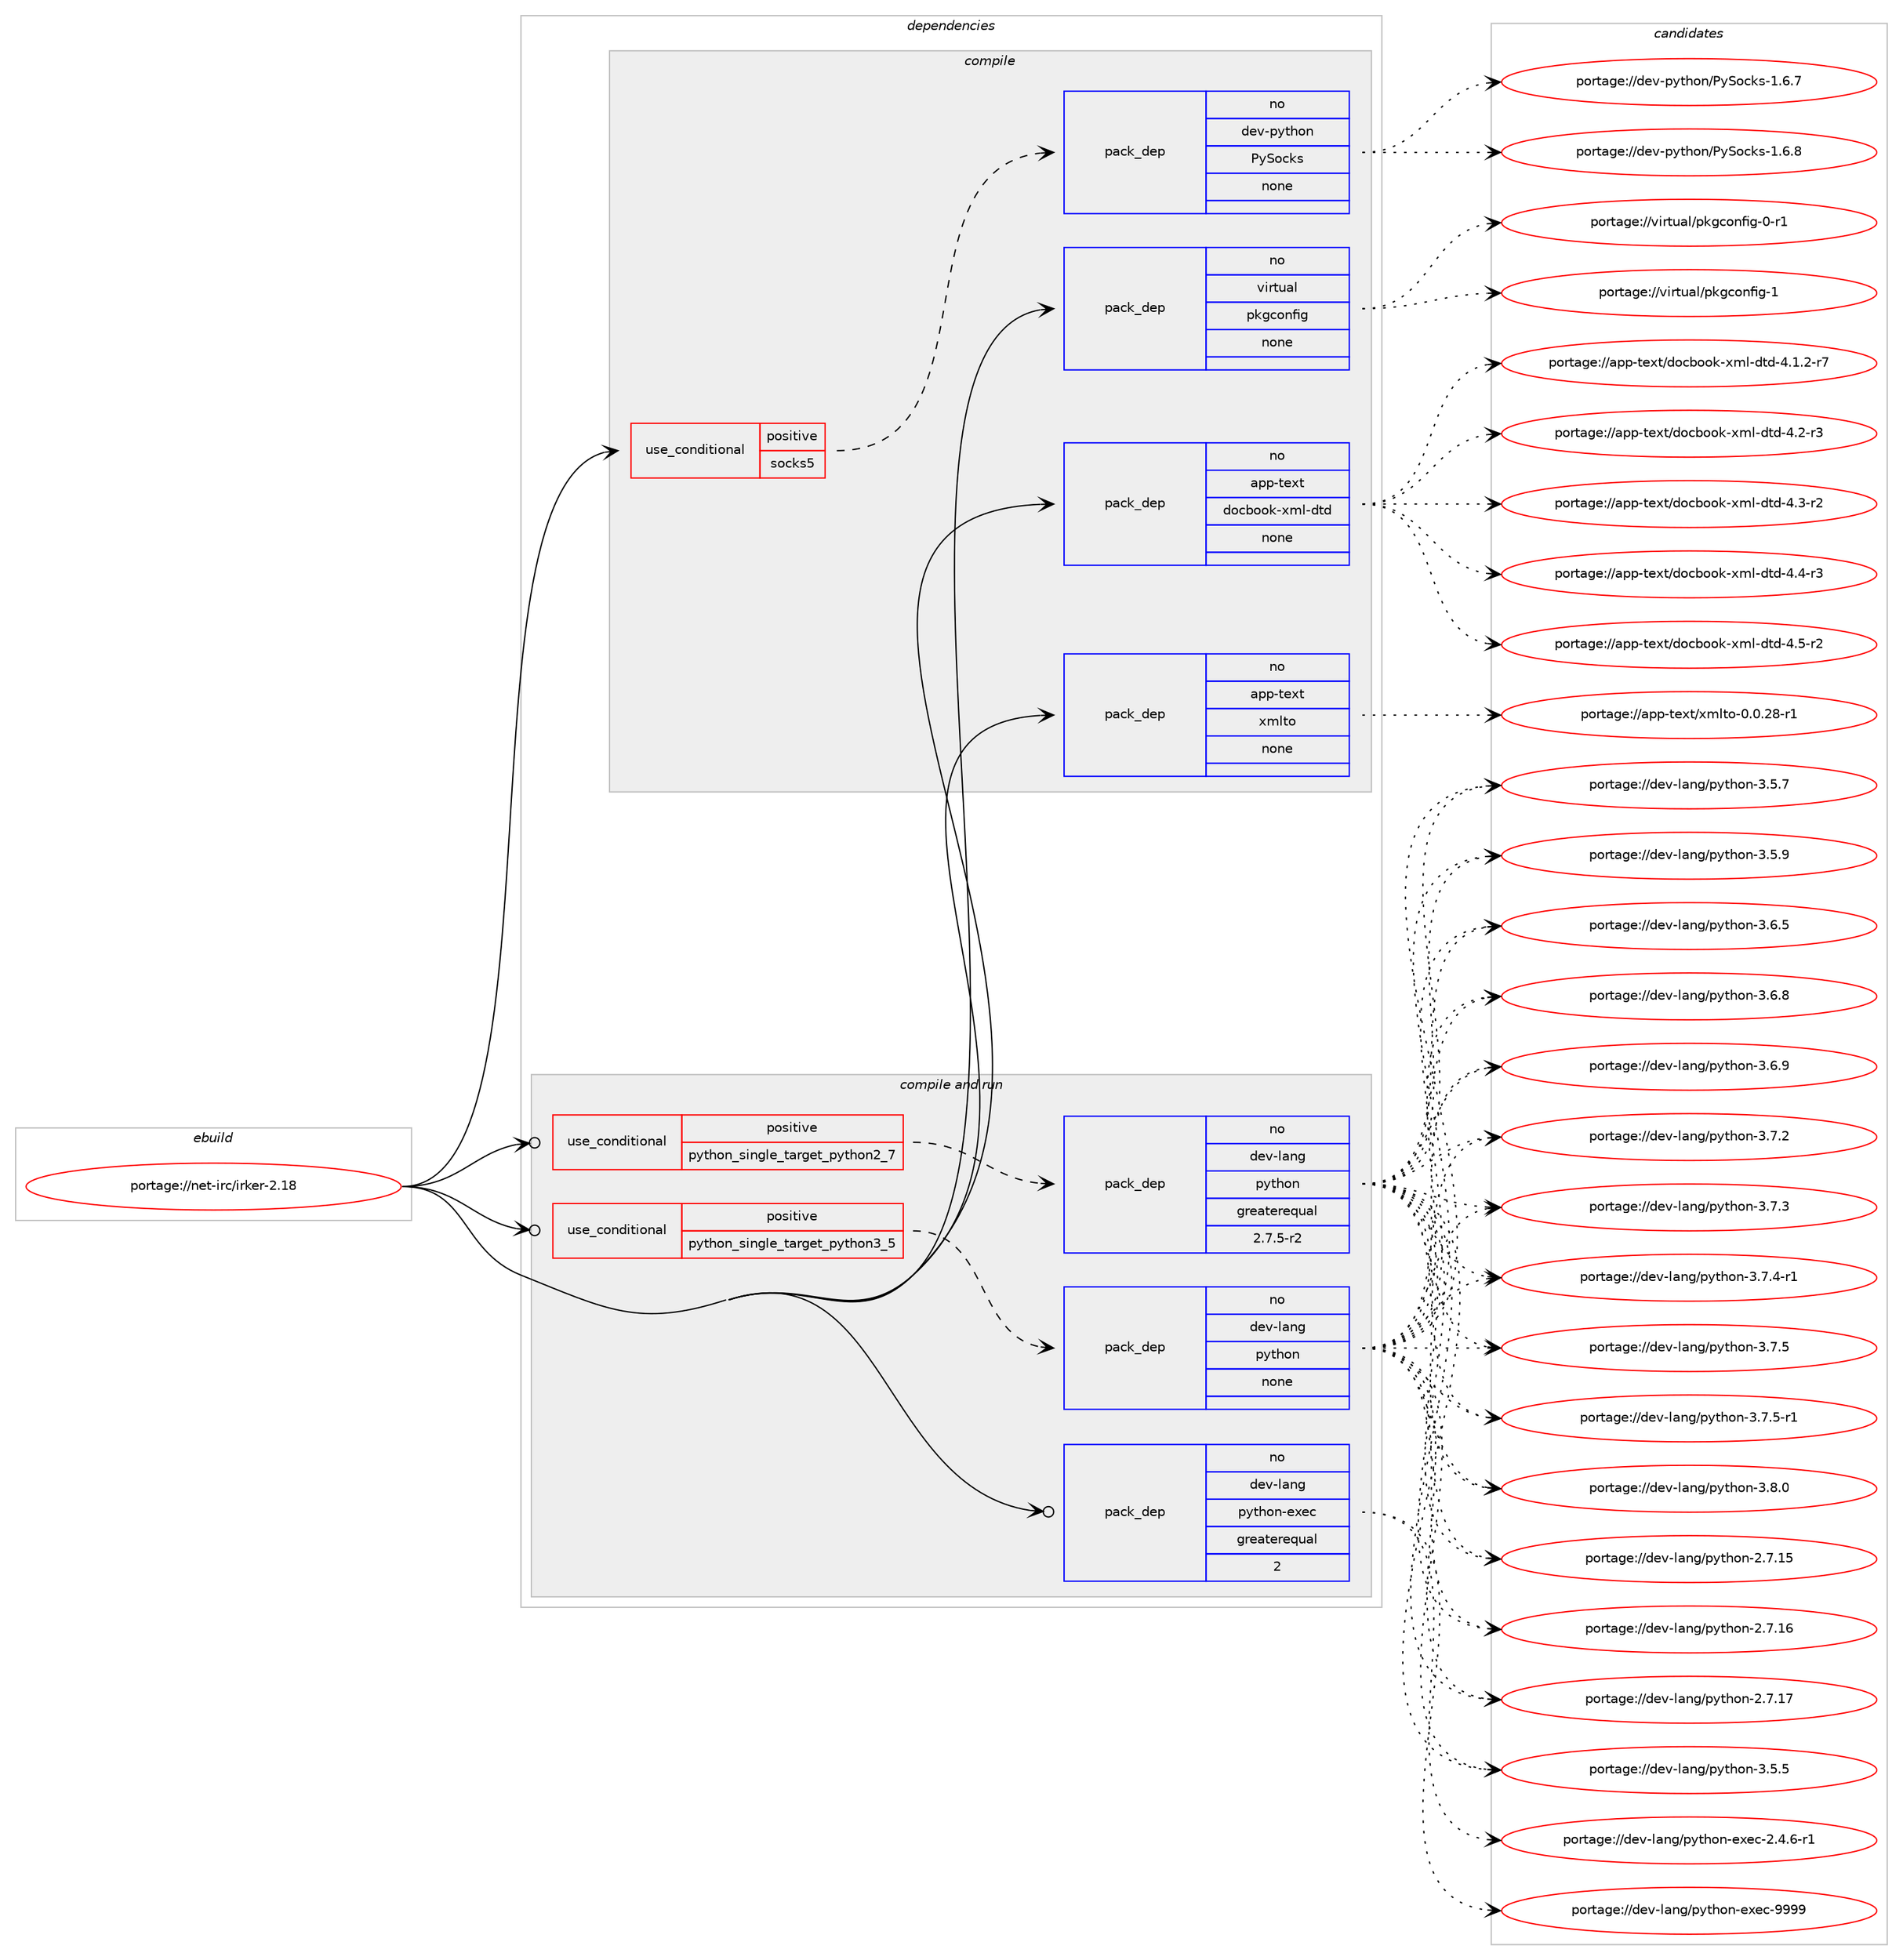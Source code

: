 digraph prolog {

# *************
# Graph options
# *************

newrank=true;
concentrate=true;
compound=true;
graph [rankdir=LR,fontname=Helvetica,fontsize=10,ranksep=1.5];#, ranksep=2.5, nodesep=0.2];
edge  [arrowhead=vee];
node  [fontname=Helvetica,fontsize=10];

# **********
# The ebuild
# **********

subgraph cluster_leftcol {
color=gray;
rank=same;
label=<<i>ebuild</i>>;
id [label="portage://net-irc/irker-2.18", color=red, width=4, href="../net-irc/irker-2.18.svg"];
}

# ****************
# The dependencies
# ****************

subgraph cluster_midcol {
color=gray;
label=<<i>dependencies</i>>;
subgraph cluster_compile {
fillcolor="#eeeeee";
style=filled;
label=<<i>compile</i>>;
subgraph cond89204 {
dependency356998 [label=<<TABLE BORDER="0" CELLBORDER="1" CELLSPACING="0" CELLPADDING="4"><TR><TD ROWSPAN="3" CELLPADDING="10">use_conditional</TD></TR><TR><TD>positive</TD></TR><TR><TD>socks5</TD></TR></TABLE>>, shape=none, color=red];
subgraph pack261889 {
dependency356999 [label=<<TABLE BORDER="0" CELLBORDER="1" CELLSPACING="0" CELLPADDING="4" WIDTH="220"><TR><TD ROWSPAN="6" CELLPADDING="30">pack_dep</TD></TR><TR><TD WIDTH="110">no</TD></TR><TR><TD>dev-python</TD></TR><TR><TD>PySocks</TD></TR><TR><TD>none</TD></TR><TR><TD></TD></TR></TABLE>>, shape=none, color=blue];
}
dependency356998:e -> dependency356999:w [weight=20,style="dashed",arrowhead="vee"];
}
id:e -> dependency356998:w [weight=20,style="solid",arrowhead="vee"];
subgraph pack261890 {
dependency357000 [label=<<TABLE BORDER="0" CELLBORDER="1" CELLSPACING="0" CELLPADDING="4" WIDTH="220"><TR><TD ROWSPAN="6" CELLPADDING="30">pack_dep</TD></TR><TR><TD WIDTH="110">no</TD></TR><TR><TD>app-text</TD></TR><TR><TD>docbook-xml-dtd</TD></TR><TR><TD>none</TD></TR><TR><TD></TD></TR></TABLE>>, shape=none, color=blue];
}
id:e -> dependency357000:w [weight=20,style="solid",arrowhead="vee"];
subgraph pack261891 {
dependency357001 [label=<<TABLE BORDER="0" CELLBORDER="1" CELLSPACING="0" CELLPADDING="4" WIDTH="220"><TR><TD ROWSPAN="6" CELLPADDING="30">pack_dep</TD></TR><TR><TD WIDTH="110">no</TD></TR><TR><TD>app-text</TD></TR><TR><TD>xmlto</TD></TR><TR><TD>none</TD></TR><TR><TD></TD></TR></TABLE>>, shape=none, color=blue];
}
id:e -> dependency357001:w [weight=20,style="solid",arrowhead="vee"];
subgraph pack261892 {
dependency357002 [label=<<TABLE BORDER="0" CELLBORDER="1" CELLSPACING="0" CELLPADDING="4" WIDTH="220"><TR><TD ROWSPAN="6" CELLPADDING="30">pack_dep</TD></TR><TR><TD WIDTH="110">no</TD></TR><TR><TD>virtual</TD></TR><TR><TD>pkgconfig</TD></TR><TR><TD>none</TD></TR><TR><TD></TD></TR></TABLE>>, shape=none, color=blue];
}
id:e -> dependency357002:w [weight=20,style="solid",arrowhead="vee"];
}
subgraph cluster_compileandrun {
fillcolor="#eeeeee";
style=filled;
label=<<i>compile and run</i>>;
subgraph cond89205 {
dependency357003 [label=<<TABLE BORDER="0" CELLBORDER="1" CELLSPACING="0" CELLPADDING="4"><TR><TD ROWSPAN="3" CELLPADDING="10">use_conditional</TD></TR><TR><TD>positive</TD></TR><TR><TD>python_single_target_python2_7</TD></TR></TABLE>>, shape=none, color=red];
subgraph pack261893 {
dependency357004 [label=<<TABLE BORDER="0" CELLBORDER="1" CELLSPACING="0" CELLPADDING="4" WIDTH="220"><TR><TD ROWSPAN="6" CELLPADDING="30">pack_dep</TD></TR><TR><TD WIDTH="110">no</TD></TR><TR><TD>dev-lang</TD></TR><TR><TD>python</TD></TR><TR><TD>greaterequal</TD></TR><TR><TD>2.7.5-r2</TD></TR></TABLE>>, shape=none, color=blue];
}
dependency357003:e -> dependency357004:w [weight=20,style="dashed",arrowhead="vee"];
}
id:e -> dependency357003:w [weight=20,style="solid",arrowhead="odotvee"];
subgraph cond89206 {
dependency357005 [label=<<TABLE BORDER="0" CELLBORDER="1" CELLSPACING="0" CELLPADDING="4"><TR><TD ROWSPAN="3" CELLPADDING="10">use_conditional</TD></TR><TR><TD>positive</TD></TR><TR><TD>python_single_target_python3_5</TD></TR></TABLE>>, shape=none, color=red];
subgraph pack261894 {
dependency357006 [label=<<TABLE BORDER="0" CELLBORDER="1" CELLSPACING="0" CELLPADDING="4" WIDTH="220"><TR><TD ROWSPAN="6" CELLPADDING="30">pack_dep</TD></TR><TR><TD WIDTH="110">no</TD></TR><TR><TD>dev-lang</TD></TR><TR><TD>python</TD></TR><TR><TD>none</TD></TR><TR><TD></TD></TR></TABLE>>, shape=none, color=blue];
}
dependency357005:e -> dependency357006:w [weight=20,style="dashed",arrowhead="vee"];
}
id:e -> dependency357005:w [weight=20,style="solid",arrowhead="odotvee"];
subgraph pack261895 {
dependency357007 [label=<<TABLE BORDER="0" CELLBORDER="1" CELLSPACING="0" CELLPADDING="4" WIDTH="220"><TR><TD ROWSPAN="6" CELLPADDING="30">pack_dep</TD></TR><TR><TD WIDTH="110">no</TD></TR><TR><TD>dev-lang</TD></TR><TR><TD>python-exec</TD></TR><TR><TD>greaterequal</TD></TR><TR><TD>2</TD></TR></TABLE>>, shape=none, color=blue];
}
id:e -> dependency357007:w [weight=20,style="solid",arrowhead="odotvee"];
}
subgraph cluster_run {
fillcolor="#eeeeee";
style=filled;
label=<<i>run</i>>;
}
}

# **************
# The candidates
# **************

subgraph cluster_choices {
rank=same;
color=gray;
label=<<i>candidates</i>>;

subgraph choice261889 {
color=black;
nodesep=1;
choiceportage1001011184511212111610411111047801218311199107115454946544655 [label="portage://dev-python/PySocks-1.6.7", color=red, width=4,href="../dev-python/PySocks-1.6.7.svg"];
choiceportage1001011184511212111610411111047801218311199107115454946544656 [label="portage://dev-python/PySocks-1.6.8", color=red, width=4,href="../dev-python/PySocks-1.6.8.svg"];
dependency356999:e -> choiceportage1001011184511212111610411111047801218311199107115454946544655:w [style=dotted,weight="100"];
dependency356999:e -> choiceportage1001011184511212111610411111047801218311199107115454946544656:w [style=dotted,weight="100"];
}
subgraph choice261890 {
color=black;
nodesep=1;
choiceportage971121124511610112011647100111999811111110745120109108451001161004552464946504511455 [label="portage://app-text/docbook-xml-dtd-4.1.2-r7", color=red, width=4,href="../app-text/docbook-xml-dtd-4.1.2-r7.svg"];
choiceportage97112112451161011201164710011199981111111074512010910845100116100455246504511451 [label="portage://app-text/docbook-xml-dtd-4.2-r3", color=red, width=4,href="../app-text/docbook-xml-dtd-4.2-r3.svg"];
choiceportage97112112451161011201164710011199981111111074512010910845100116100455246514511450 [label="portage://app-text/docbook-xml-dtd-4.3-r2", color=red, width=4,href="../app-text/docbook-xml-dtd-4.3-r2.svg"];
choiceportage97112112451161011201164710011199981111111074512010910845100116100455246524511451 [label="portage://app-text/docbook-xml-dtd-4.4-r3", color=red, width=4,href="../app-text/docbook-xml-dtd-4.4-r3.svg"];
choiceportage97112112451161011201164710011199981111111074512010910845100116100455246534511450 [label="portage://app-text/docbook-xml-dtd-4.5-r2", color=red, width=4,href="../app-text/docbook-xml-dtd-4.5-r2.svg"];
dependency357000:e -> choiceportage971121124511610112011647100111999811111110745120109108451001161004552464946504511455:w [style=dotted,weight="100"];
dependency357000:e -> choiceportage97112112451161011201164710011199981111111074512010910845100116100455246504511451:w [style=dotted,weight="100"];
dependency357000:e -> choiceportage97112112451161011201164710011199981111111074512010910845100116100455246514511450:w [style=dotted,weight="100"];
dependency357000:e -> choiceportage97112112451161011201164710011199981111111074512010910845100116100455246524511451:w [style=dotted,weight="100"];
dependency357000:e -> choiceportage97112112451161011201164710011199981111111074512010910845100116100455246534511450:w [style=dotted,weight="100"];
}
subgraph choice261891 {
color=black;
nodesep=1;
choiceportage971121124511610112011647120109108116111454846484650564511449 [label="portage://app-text/xmlto-0.0.28-r1", color=red, width=4,href="../app-text/xmlto-0.0.28-r1.svg"];
dependency357001:e -> choiceportage971121124511610112011647120109108116111454846484650564511449:w [style=dotted,weight="100"];
}
subgraph choice261892 {
color=black;
nodesep=1;
choiceportage11810511411611797108471121071039911111010210510345484511449 [label="portage://virtual/pkgconfig-0-r1", color=red, width=4,href="../virtual/pkgconfig-0-r1.svg"];
choiceportage1181051141161179710847112107103991111101021051034549 [label="portage://virtual/pkgconfig-1", color=red, width=4,href="../virtual/pkgconfig-1.svg"];
dependency357002:e -> choiceportage11810511411611797108471121071039911111010210510345484511449:w [style=dotted,weight="100"];
dependency357002:e -> choiceportage1181051141161179710847112107103991111101021051034549:w [style=dotted,weight="100"];
}
subgraph choice261893 {
color=black;
nodesep=1;
choiceportage10010111845108971101034711212111610411111045504655464953 [label="portage://dev-lang/python-2.7.15", color=red, width=4,href="../dev-lang/python-2.7.15.svg"];
choiceportage10010111845108971101034711212111610411111045504655464954 [label="portage://dev-lang/python-2.7.16", color=red, width=4,href="../dev-lang/python-2.7.16.svg"];
choiceportage10010111845108971101034711212111610411111045504655464955 [label="portage://dev-lang/python-2.7.17", color=red, width=4,href="../dev-lang/python-2.7.17.svg"];
choiceportage100101118451089711010347112121116104111110455146534653 [label="portage://dev-lang/python-3.5.5", color=red, width=4,href="../dev-lang/python-3.5.5.svg"];
choiceportage100101118451089711010347112121116104111110455146534655 [label="portage://dev-lang/python-3.5.7", color=red, width=4,href="../dev-lang/python-3.5.7.svg"];
choiceportage100101118451089711010347112121116104111110455146534657 [label="portage://dev-lang/python-3.5.9", color=red, width=4,href="../dev-lang/python-3.5.9.svg"];
choiceportage100101118451089711010347112121116104111110455146544653 [label="portage://dev-lang/python-3.6.5", color=red, width=4,href="../dev-lang/python-3.6.5.svg"];
choiceportage100101118451089711010347112121116104111110455146544656 [label="portage://dev-lang/python-3.6.8", color=red, width=4,href="../dev-lang/python-3.6.8.svg"];
choiceportage100101118451089711010347112121116104111110455146544657 [label="portage://dev-lang/python-3.6.9", color=red, width=4,href="../dev-lang/python-3.6.9.svg"];
choiceportage100101118451089711010347112121116104111110455146554650 [label="portage://dev-lang/python-3.7.2", color=red, width=4,href="../dev-lang/python-3.7.2.svg"];
choiceportage100101118451089711010347112121116104111110455146554651 [label="portage://dev-lang/python-3.7.3", color=red, width=4,href="../dev-lang/python-3.7.3.svg"];
choiceportage1001011184510897110103471121211161041111104551465546524511449 [label="portage://dev-lang/python-3.7.4-r1", color=red, width=4,href="../dev-lang/python-3.7.4-r1.svg"];
choiceportage100101118451089711010347112121116104111110455146554653 [label="portage://dev-lang/python-3.7.5", color=red, width=4,href="../dev-lang/python-3.7.5.svg"];
choiceportage1001011184510897110103471121211161041111104551465546534511449 [label="portage://dev-lang/python-3.7.5-r1", color=red, width=4,href="../dev-lang/python-3.7.5-r1.svg"];
choiceportage100101118451089711010347112121116104111110455146564648 [label="portage://dev-lang/python-3.8.0", color=red, width=4,href="../dev-lang/python-3.8.0.svg"];
dependency357004:e -> choiceportage10010111845108971101034711212111610411111045504655464953:w [style=dotted,weight="100"];
dependency357004:e -> choiceportage10010111845108971101034711212111610411111045504655464954:w [style=dotted,weight="100"];
dependency357004:e -> choiceportage10010111845108971101034711212111610411111045504655464955:w [style=dotted,weight="100"];
dependency357004:e -> choiceportage100101118451089711010347112121116104111110455146534653:w [style=dotted,weight="100"];
dependency357004:e -> choiceportage100101118451089711010347112121116104111110455146534655:w [style=dotted,weight="100"];
dependency357004:e -> choiceportage100101118451089711010347112121116104111110455146534657:w [style=dotted,weight="100"];
dependency357004:e -> choiceportage100101118451089711010347112121116104111110455146544653:w [style=dotted,weight="100"];
dependency357004:e -> choiceportage100101118451089711010347112121116104111110455146544656:w [style=dotted,weight="100"];
dependency357004:e -> choiceportage100101118451089711010347112121116104111110455146544657:w [style=dotted,weight="100"];
dependency357004:e -> choiceportage100101118451089711010347112121116104111110455146554650:w [style=dotted,weight="100"];
dependency357004:e -> choiceportage100101118451089711010347112121116104111110455146554651:w [style=dotted,weight="100"];
dependency357004:e -> choiceportage1001011184510897110103471121211161041111104551465546524511449:w [style=dotted,weight="100"];
dependency357004:e -> choiceportage100101118451089711010347112121116104111110455146554653:w [style=dotted,weight="100"];
dependency357004:e -> choiceportage1001011184510897110103471121211161041111104551465546534511449:w [style=dotted,weight="100"];
dependency357004:e -> choiceportage100101118451089711010347112121116104111110455146564648:w [style=dotted,weight="100"];
}
subgraph choice261894 {
color=black;
nodesep=1;
choiceportage10010111845108971101034711212111610411111045504655464953 [label="portage://dev-lang/python-2.7.15", color=red, width=4,href="../dev-lang/python-2.7.15.svg"];
choiceportage10010111845108971101034711212111610411111045504655464954 [label="portage://dev-lang/python-2.7.16", color=red, width=4,href="../dev-lang/python-2.7.16.svg"];
choiceportage10010111845108971101034711212111610411111045504655464955 [label="portage://dev-lang/python-2.7.17", color=red, width=4,href="../dev-lang/python-2.7.17.svg"];
choiceportage100101118451089711010347112121116104111110455146534653 [label="portage://dev-lang/python-3.5.5", color=red, width=4,href="../dev-lang/python-3.5.5.svg"];
choiceportage100101118451089711010347112121116104111110455146534655 [label="portage://dev-lang/python-3.5.7", color=red, width=4,href="../dev-lang/python-3.5.7.svg"];
choiceportage100101118451089711010347112121116104111110455146534657 [label="portage://dev-lang/python-3.5.9", color=red, width=4,href="../dev-lang/python-3.5.9.svg"];
choiceportage100101118451089711010347112121116104111110455146544653 [label="portage://dev-lang/python-3.6.5", color=red, width=4,href="../dev-lang/python-3.6.5.svg"];
choiceportage100101118451089711010347112121116104111110455146544656 [label="portage://dev-lang/python-3.6.8", color=red, width=4,href="../dev-lang/python-3.6.8.svg"];
choiceportage100101118451089711010347112121116104111110455146544657 [label="portage://dev-lang/python-3.6.9", color=red, width=4,href="../dev-lang/python-3.6.9.svg"];
choiceportage100101118451089711010347112121116104111110455146554650 [label="portage://dev-lang/python-3.7.2", color=red, width=4,href="../dev-lang/python-3.7.2.svg"];
choiceportage100101118451089711010347112121116104111110455146554651 [label="portage://dev-lang/python-3.7.3", color=red, width=4,href="../dev-lang/python-3.7.3.svg"];
choiceportage1001011184510897110103471121211161041111104551465546524511449 [label="portage://dev-lang/python-3.7.4-r1", color=red, width=4,href="../dev-lang/python-3.7.4-r1.svg"];
choiceportage100101118451089711010347112121116104111110455146554653 [label="portage://dev-lang/python-3.7.5", color=red, width=4,href="../dev-lang/python-3.7.5.svg"];
choiceportage1001011184510897110103471121211161041111104551465546534511449 [label="portage://dev-lang/python-3.7.5-r1", color=red, width=4,href="../dev-lang/python-3.7.5-r1.svg"];
choiceportage100101118451089711010347112121116104111110455146564648 [label="portage://dev-lang/python-3.8.0", color=red, width=4,href="../dev-lang/python-3.8.0.svg"];
dependency357006:e -> choiceportage10010111845108971101034711212111610411111045504655464953:w [style=dotted,weight="100"];
dependency357006:e -> choiceportage10010111845108971101034711212111610411111045504655464954:w [style=dotted,weight="100"];
dependency357006:e -> choiceportage10010111845108971101034711212111610411111045504655464955:w [style=dotted,weight="100"];
dependency357006:e -> choiceportage100101118451089711010347112121116104111110455146534653:w [style=dotted,weight="100"];
dependency357006:e -> choiceportage100101118451089711010347112121116104111110455146534655:w [style=dotted,weight="100"];
dependency357006:e -> choiceportage100101118451089711010347112121116104111110455146534657:w [style=dotted,weight="100"];
dependency357006:e -> choiceportage100101118451089711010347112121116104111110455146544653:w [style=dotted,weight="100"];
dependency357006:e -> choiceportage100101118451089711010347112121116104111110455146544656:w [style=dotted,weight="100"];
dependency357006:e -> choiceportage100101118451089711010347112121116104111110455146544657:w [style=dotted,weight="100"];
dependency357006:e -> choiceportage100101118451089711010347112121116104111110455146554650:w [style=dotted,weight="100"];
dependency357006:e -> choiceportage100101118451089711010347112121116104111110455146554651:w [style=dotted,weight="100"];
dependency357006:e -> choiceportage1001011184510897110103471121211161041111104551465546524511449:w [style=dotted,weight="100"];
dependency357006:e -> choiceportage100101118451089711010347112121116104111110455146554653:w [style=dotted,weight="100"];
dependency357006:e -> choiceportage1001011184510897110103471121211161041111104551465546534511449:w [style=dotted,weight="100"];
dependency357006:e -> choiceportage100101118451089711010347112121116104111110455146564648:w [style=dotted,weight="100"];
}
subgraph choice261895 {
color=black;
nodesep=1;
choiceportage10010111845108971101034711212111610411111045101120101994550465246544511449 [label="portage://dev-lang/python-exec-2.4.6-r1", color=red, width=4,href="../dev-lang/python-exec-2.4.6-r1.svg"];
choiceportage10010111845108971101034711212111610411111045101120101994557575757 [label="portage://dev-lang/python-exec-9999", color=red, width=4,href="../dev-lang/python-exec-9999.svg"];
dependency357007:e -> choiceportage10010111845108971101034711212111610411111045101120101994550465246544511449:w [style=dotted,weight="100"];
dependency357007:e -> choiceportage10010111845108971101034711212111610411111045101120101994557575757:w [style=dotted,weight="100"];
}
}

}
